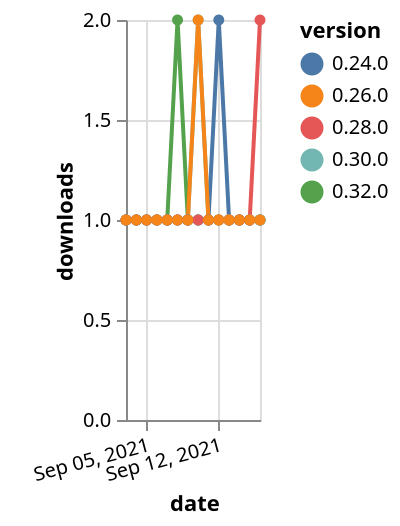 {"$schema": "https://vega.github.io/schema/vega-lite/v5.json", "description": "A simple bar chart with embedded data.", "data": {"values": [{"date": "2021-09-03", "total": 153, "delta": 1, "version": "0.30.0"}, {"date": "2021-09-04", "total": 154, "delta": 1, "version": "0.30.0"}, {"date": "2021-09-05", "total": 155, "delta": 1, "version": "0.30.0"}, {"date": "2021-09-06", "total": 156, "delta": 1, "version": "0.30.0"}, {"date": "2021-09-07", "total": 157, "delta": 1, "version": "0.30.0"}, {"date": "2021-09-08", "total": 158, "delta": 1, "version": "0.30.0"}, {"date": "2021-09-09", "total": 159, "delta": 1, "version": "0.30.0"}, {"date": "2021-09-10", "total": 161, "delta": 2, "version": "0.30.0"}, {"date": "2021-09-11", "total": 162, "delta": 1, "version": "0.30.0"}, {"date": "2021-09-12", "total": 163, "delta": 1, "version": "0.30.0"}, {"date": "2021-09-13", "total": 164, "delta": 1, "version": "0.30.0"}, {"date": "2021-09-14", "total": 165, "delta": 1, "version": "0.30.0"}, {"date": "2021-09-15", "total": 166, "delta": 1, "version": "0.30.0"}, {"date": "2021-09-16", "total": 167, "delta": 1, "version": "0.30.0"}, {"date": "2021-09-03", "total": 158, "delta": 1, "version": "0.32.0"}, {"date": "2021-09-04", "total": 159, "delta": 1, "version": "0.32.0"}, {"date": "2021-09-05", "total": 160, "delta": 1, "version": "0.32.0"}, {"date": "2021-09-06", "total": 161, "delta": 1, "version": "0.32.0"}, {"date": "2021-09-07", "total": 162, "delta": 1, "version": "0.32.0"}, {"date": "2021-09-08", "total": 164, "delta": 2, "version": "0.32.0"}, {"date": "2021-09-09", "total": 165, "delta": 1, "version": "0.32.0"}, {"date": "2021-09-10", "total": 166, "delta": 1, "version": "0.32.0"}, {"date": "2021-09-11", "total": 167, "delta": 1, "version": "0.32.0"}, {"date": "2021-09-12", "total": 168, "delta": 1, "version": "0.32.0"}, {"date": "2021-09-13", "total": 169, "delta": 1, "version": "0.32.0"}, {"date": "2021-09-14", "total": 170, "delta": 1, "version": "0.32.0"}, {"date": "2021-09-15", "total": 171, "delta": 1, "version": "0.32.0"}, {"date": "2021-09-16", "total": 172, "delta": 1, "version": "0.32.0"}, {"date": "2021-09-03", "total": 225, "delta": 1, "version": "0.24.0"}, {"date": "2021-09-04", "total": 226, "delta": 1, "version": "0.24.0"}, {"date": "2021-09-05", "total": 227, "delta": 1, "version": "0.24.0"}, {"date": "2021-09-06", "total": 228, "delta": 1, "version": "0.24.0"}, {"date": "2021-09-07", "total": 229, "delta": 1, "version": "0.24.0"}, {"date": "2021-09-08", "total": 230, "delta": 1, "version": "0.24.0"}, {"date": "2021-09-09", "total": 231, "delta": 1, "version": "0.24.0"}, {"date": "2021-09-10", "total": 232, "delta": 1, "version": "0.24.0"}, {"date": "2021-09-11", "total": 233, "delta": 1, "version": "0.24.0"}, {"date": "2021-09-12", "total": 235, "delta": 2, "version": "0.24.0"}, {"date": "2021-09-13", "total": 236, "delta": 1, "version": "0.24.0"}, {"date": "2021-09-14", "total": 237, "delta": 1, "version": "0.24.0"}, {"date": "2021-09-15", "total": 238, "delta": 1, "version": "0.24.0"}, {"date": "2021-09-16", "total": 239, "delta": 1, "version": "0.24.0"}, {"date": "2021-09-03", "total": 168, "delta": 1, "version": "0.28.0"}, {"date": "2021-09-04", "total": 169, "delta": 1, "version": "0.28.0"}, {"date": "2021-09-05", "total": 170, "delta": 1, "version": "0.28.0"}, {"date": "2021-09-06", "total": 171, "delta": 1, "version": "0.28.0"}, {"date": "2021-09-07", "total": 172, "delta": 1, "version": "0.28.0"}, {"date": "2021-09-08", "total": 173, "delta": 1, "version": "0.28.0"}, {"date": "2021-09-09", "total": 174, "delta": 1, "version": "0.28.0"}, {"date": "2021-09-10", "total": 175, "delta": 1, "version": "0.28.0"}, {"date": "2021-09-11", "total": 176, "delta": 1, "version": "0.28.0"}, {"date": "2021-09-12", "total": 177, "delta": 1, "version": "0.28.0"}, {"date": "2021-09-13", "total": 178, "delta": 1, "version": "0.28.0"}, {"date": "2021-09-14", "total": 179, "delta": 1, "version": "0.28.0"}, {"date": "2021-09-15", "total": 180, "delta": 1, "version": "0.28.0"}, {"date": "2021-09-16", "total": 182, "delta": 2, "version": "0.28.0"}, {"date": "2021-09-03", "total": 183, "delta": 1, "version": "0.26.0"}, {"date": "2021-09-04", "total": 184, "delta": 1, "version": "0.26.0"}, {"date": "2021-09-05", "total": 185, "delta": 1, "version": "0.26.0"}, {"date": "2021-09-06", "total": 186, "delta": 1, "version": "0.26.0"}, {"date": "2021-09-07", "total": 187, "delta": 1, "version": "0.26.0"}, {"date": "2021-09-08", "total": 188, "delta": 1, "version": "0.26.0"}, {"date": "2021-09-09", "total": 189, "delta": 1, "version": "0.26.0"}, {"date": "2021-09-10", "total": 191, "delta": 2, "version": "0.26.0"}, {"date": "2021-09-11", "total": 192, "delta": 1, "version": "0.26.0"}, {"date": "2021-09-12", "total": 193, "delta": 1, "version": "0.26.0"}, {"date": "2021-09-13", "total": 194, "delta": 1, "version": "0.26.0"}, {"date": "2021-09-14", "total": 195, "delta": 1, "version": "0.26.0"}, {"date": "2021-09-15", "total": 196, "delta": 1, "version": "0.26.0"}, {"date": "2021-09-16", "total": 197, "delta": 1, "version": "0.26.0"}]}, "width": "container", "mark": {"type": "line", "point": {"filled": true}}, "encoding": {"x": {"field": "date", "type": "temporal", "timeUnit": "yearmonthdate", "title": "date", "axis": {"labelAngle": -15}}, "y": {"field": "delta", "type": "quantitative", "title": "downloads"}, "color": {"field": "version", "type": "nominal"}, "tooltip": {"field": "delta"}}}